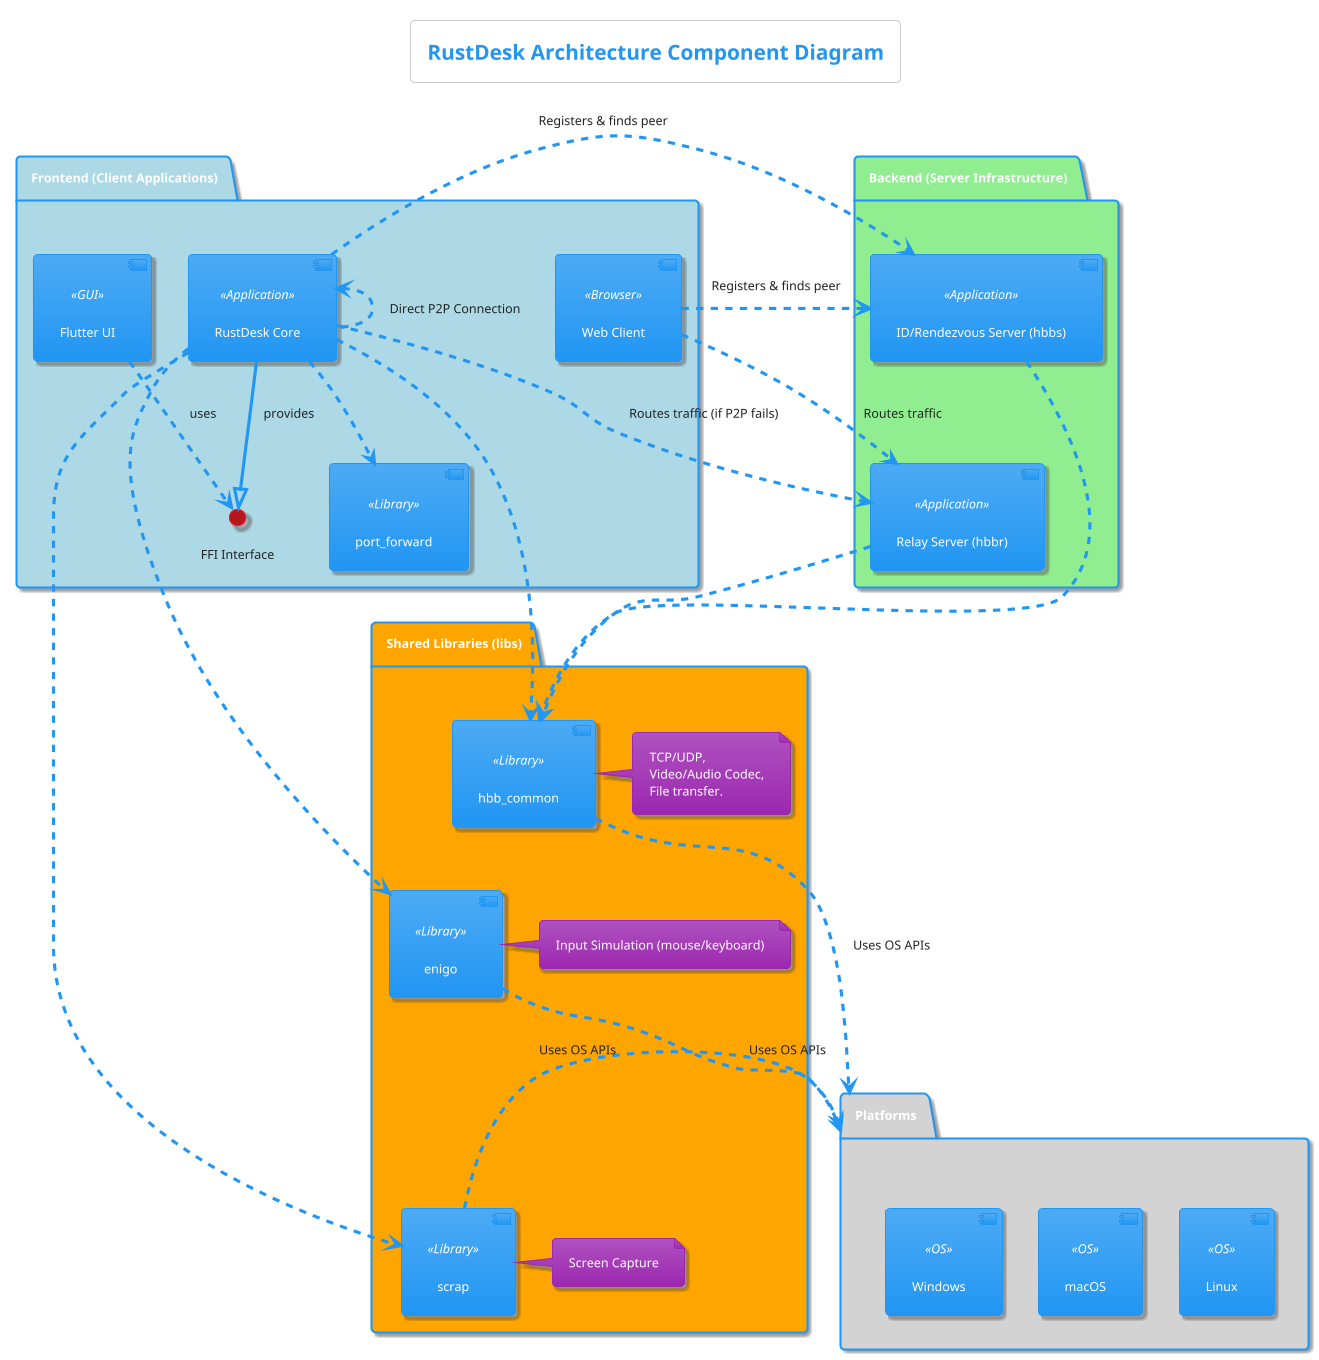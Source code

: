 @startuml RustDesk Component Diagram

!theme materia

title RustDesk Architecture Component Diagram

package "Frontend (Client Applications)"as Frontend #LightBlue {
  component "Flutter UI" as FlutterUI <<GUI>>
  () "FFI Interface" as FfiInterface
  component "RustDesk Core" as CoreClient <<Application>>
  component "Web Client" as WebClient <<Browser>>
  component "port_forward" as PortForward <<Library>>

  CoreClient --|> FfiInterface : provides
  FlutterUI ..> FfiInterface : uses
}

package "Backend (Server Infrastructure)" as Backend #LightGreen {
  component "ID/Rendezvous Server (hbbs)" as IDServer <<Application>>
  component "Relay Server (hbbr)" as RelayServer <<Application>>
  IDServer -[hidden]down- RelayServer
}

package "Shared Libraries (libs)" as SharedLibs #Orange {
  component "hbb_common" as HbbCommon <<Library>>
  note right of HbbCommon
    TCP/UDP,
    Video/Audio Codec,
    File transfer.
  end note

  component "scrap" as Scrap <<Library>>
  note right of Scrap: Screen Capture

  component "enigo" as Enigo <<Library>>
  note right of Enigo: Input Simulation (mouse/keyboard)


  HbbCommon -[hidden]down- Enigo
  Enigo -[hidden]down- Scrap
}

package "Platforms" as Platforms #LightGray {
  together {
    component "Windows" as Windows <<OS>>
    component "macOS" as MacOS <<OS>>
    component "Linux" as Linux <<OS>>
  }
  Windows -[hidden]right- MacOS
  MacOS -[hidden]right- Linux
}


Scrap .> Platforms : "Uses OS APIs"
Enigo .> Platforms : "Uses OS APIs"
HbbCommon .> Platforms : "Uses OS APIs"


' Relationships between components
CoreClient ..> HbbCommon
CoreClient ..> Scrap
CoreClient ..> Enigo
CoreClient ..> PortForward

IDServer ..> HbbCommon
RelayServer ..> HbbCommon

' Connection Flow
CoreClient .> IDServer : "Registers & finds peer"
CoreClient .> RelayServer : "Routes traffic (if P2P fails)"
WebClient .> IDServer : "Registers & finds peer"
WebClient .> RelayServer : "Routes traffic"

' Peer-to-peer connection
CoreClient ..left-> CoreClient : "Direct P2P Connection"

@enduml